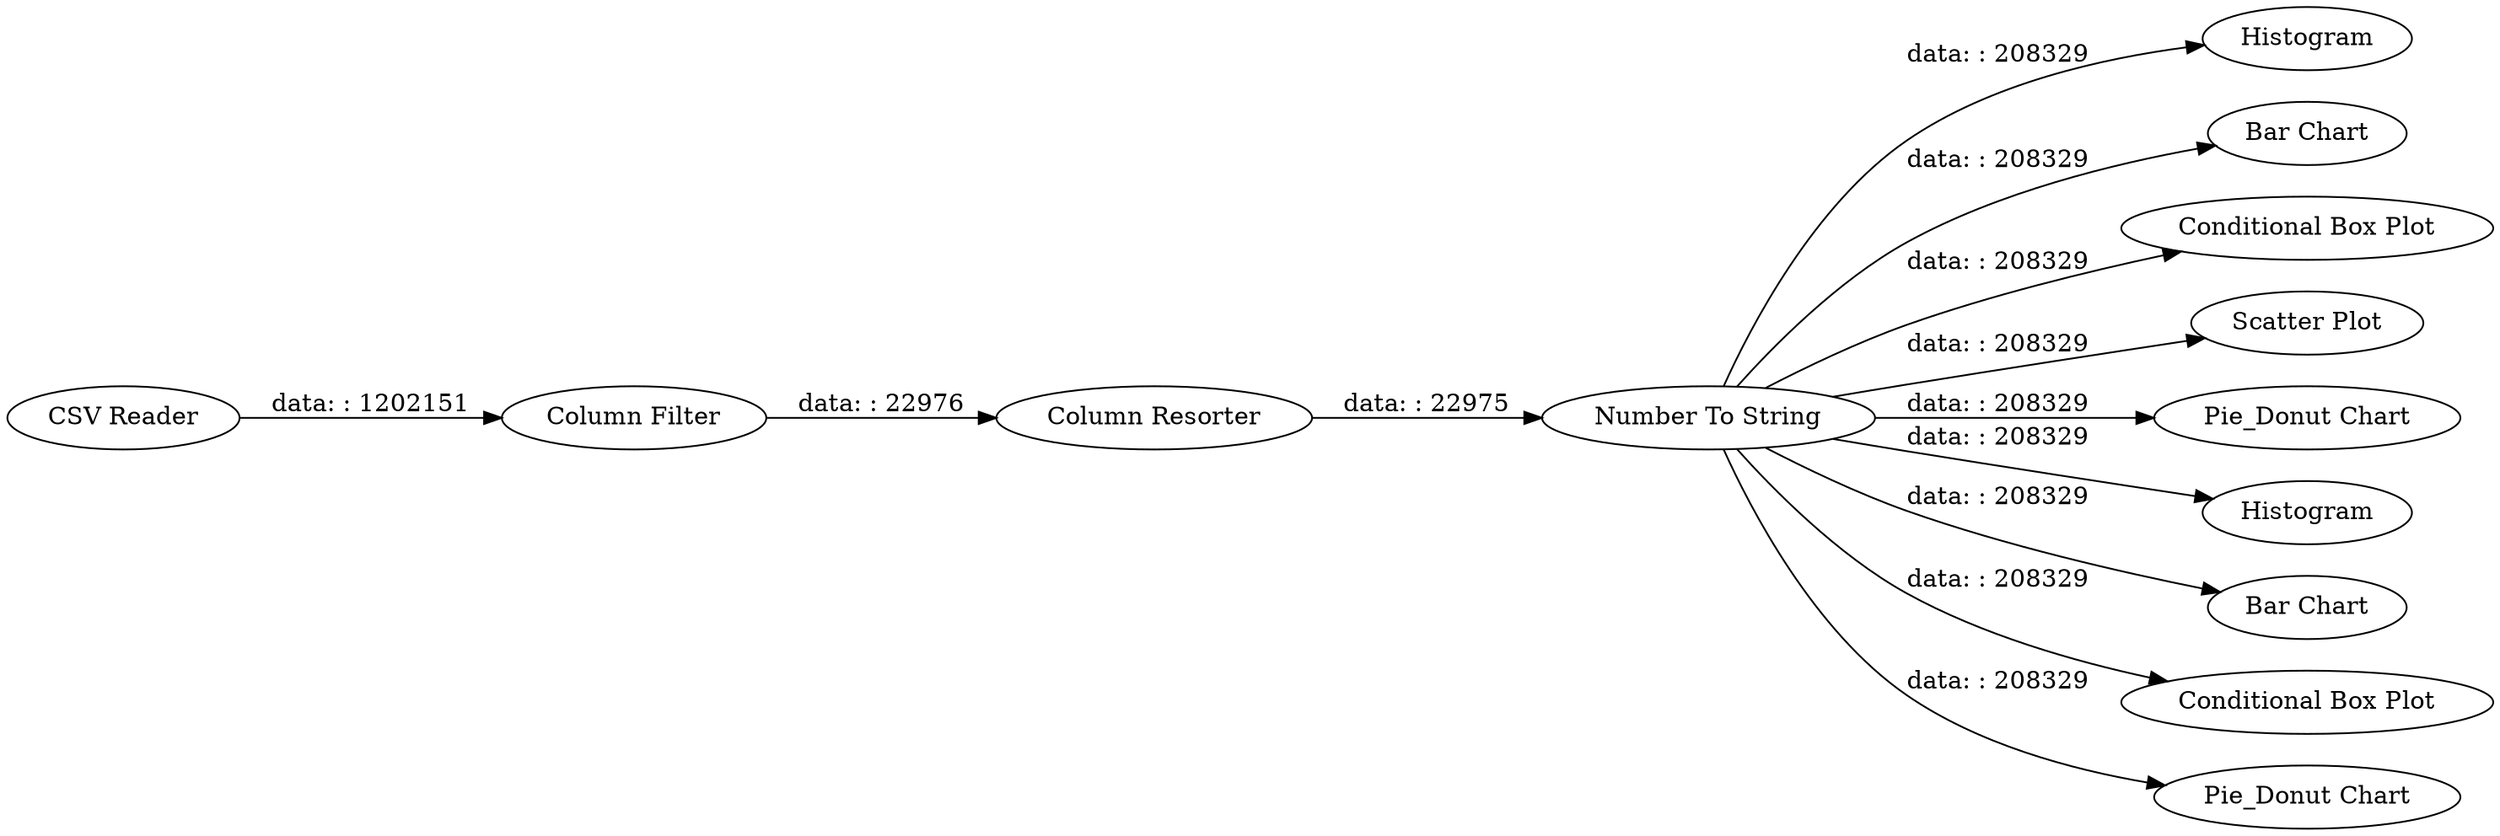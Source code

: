 digraph {
	"-7815402842442440320_5" [label="Number To String"]
	"-7815402842442440320_15" [label=Histogram]
	"-7815402842442440320_3" [label="Column Filter"]
	"-7815402842442440320_9" [label="Bar Chart"]
	"-7815402842442440320_13" [label="Conditional Box Plot"]
	"-7815402842442440320_10" [label="Scatter Plot"]
	"-7815402842442440320_1" [label="CSV Reader"]
	"-7815402842442440320_2" [label="Column Resorter"]
	"-7815402842442440320_6" [label="Pie_Donut Chart"]
	"-7815402842442440320_12" [label=Histogram]
	"-7815402842442440320_8" [label="Bar Chart"]
	"-7815402842442440320_14" [label="Conditional Box Plot"]
	"-7815402842442440320_7" [label="Pie_Donut Chart"]
	"-7815402842442440320_5" -> "-7815402842442440320_6" [label="data: : 208329"]
	"-7815402842442440320_5" -> "-7815402842442440320_12" [label="data: : 208329"]
	"-7815402842442440320_5" -> "-7815402842442440320_7" [label="data: : 208329"]
	"-7815402842442440320_5" -> "-7815402842442440320_9" [label="data: : 208329"]
	"-7815402842442440320_3" -> "-7815402842442440320_2" [label="data: : 22976"]
	"-7815402842442440320_1" -> "-7815402842442440320_3" [label="data: : 1202151"]
	"-7815402842442440320_2" -> "-7815402842442440320_5" [label="data: : 22975"]
	"-7815402842442440320_5" -> "-7815402842442440320_8" [label="data: : 208329"]
	"-7815402842442440320_5" -> "-7815402842442440320_13" [label="data: : 208329"]
	"-7815402842442440320_5" -> "-7815402842442440320_10" [label="data: : 208329"]
	"-7815402842442440320_5" -> "-7815402842442440320_15" [label="data: : 208329"]
	"-7815402842442440320_5" -> "-7815402842442440320_14" [label="data: : 208329"]
	rankdir=LR
}
